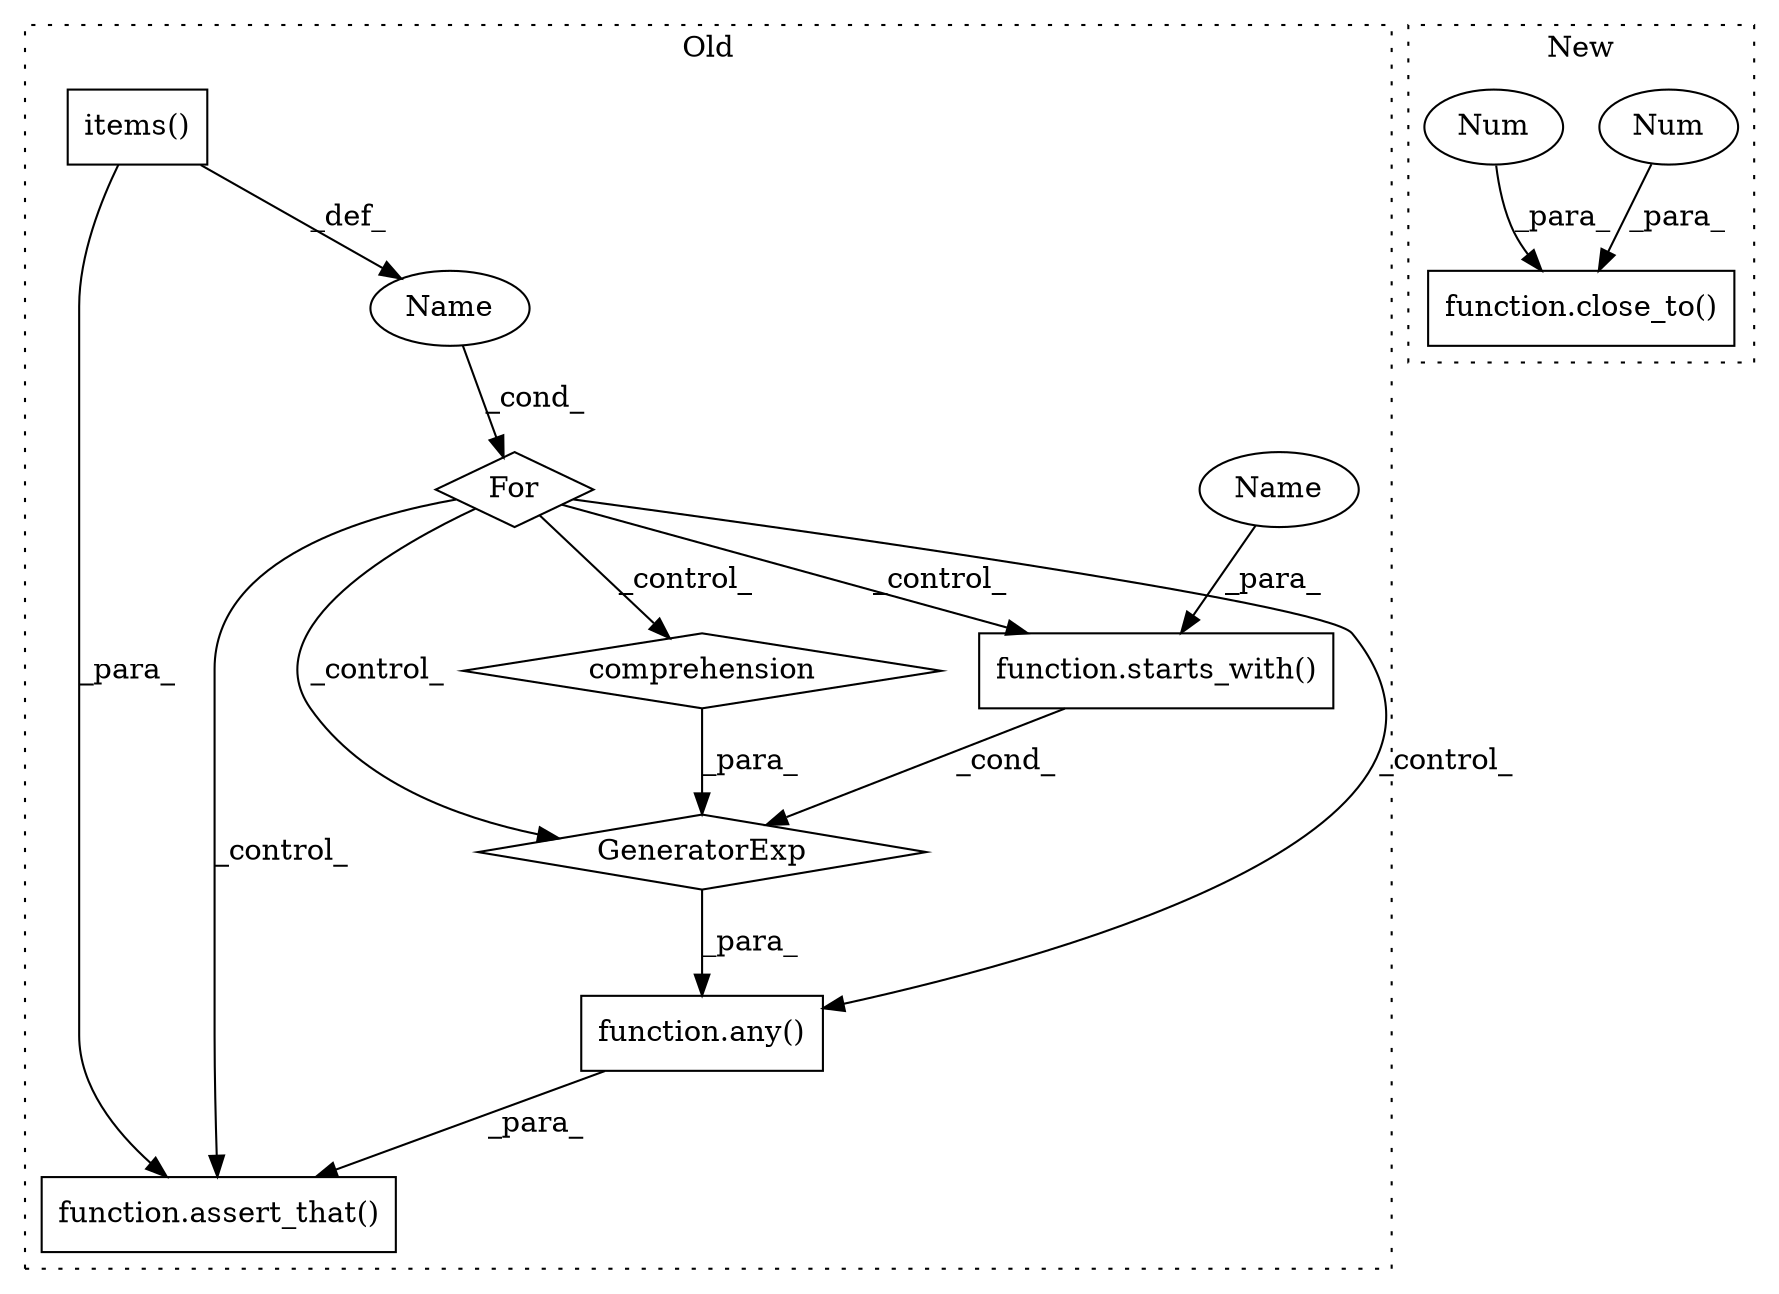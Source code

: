digraph G {
subgraph cluster0 {
1 [label="GeneratorExp" a="55" s="2772" l="11" shape="diamond"];
3 [label="items()" a="75" s="2721" l="20" shape="box"];
4 [label="For" a="107" s="2703,2741" l="4,10" shape="diamond"];
5 [label="function.assert_that()" a="75" s="2751,2843" l="12,1" shape="box"];
6 [label="Name" a="87" s="2712" l="5" shape="ellipse"];
7 [label="function.starts_with()" a="75" s="2772,2795" l="12,1" shape="box"];
8 [label="comprehension" a="45" s="2797" l="3" shape="diamond"];
11 [label="function.any()" a="75" s="2768,2783" l="4,60" shape="box"];
12 [label="Name" a="87" s="2784" l="11" shape="ellipse"];
label = "Old";
style="dotted";
}
subgraph cluster1 {
2 [label="function.close_to()" a="75" s="3146,3165" l="9,1" shape="box"];
9 [label="Num" a="76" s="3155" l="4" shape="ellipse"];
10 [label="Num" a="76" s="3161" l="4" shape="ellipse"];
label = "New";
style="dotted";
}
1 -> 11 [label="_para_"];
3 -> 6 [label="_def_"];
3 -> 5 [label="_para_"];
4 -> 8 [label="_control_"];
4 -> 5 [label="_control_"];
4 -> 1 [label="_control_"];
4 -> 11 [label="_control_"];
4 -> 7 [label="_control_"];
6 -> 4 [label="_cond_"];
7 -> 1 [label="_cond_"];
8 -> 1 [label="_para_"];
9 -> 2 [label="_para_"];
10 -> 2 [label="_para_"];
11 -> 5 [label="_para_"];
12 -> 7 [label="_para_"];
}